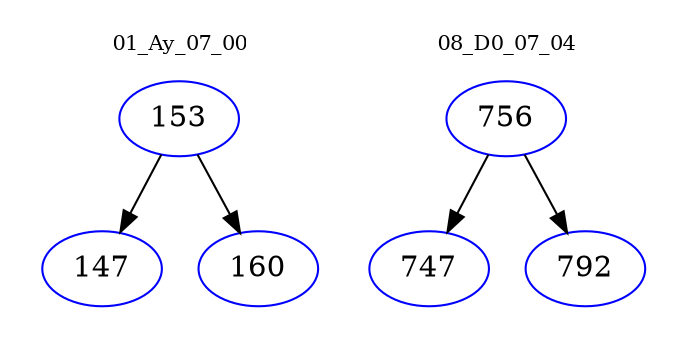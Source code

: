 digraph{
subgraph cluster_0 {
color = white
label = "01_Ay_07_00";
fontsize=10;
T0_153 [label="153", color="blue"]
T0_153 -> T0_147 [color="black"]
T0_147 [label="147", color="blue"]
T0_153 -> T0_160 [color="black"]
T0_160 [label="160", color="blue"]
}
subgraph cluster_1 {
color = white
label = "08_D0_07_04";
fontsize=10;
T1_756 [label="756", color="blue"]
T1_756 -> T1_747 [color="black"]
T1_747 [label="747", color="blue"]
T1_756 -> T1_792 [color="black"]
T1_792 [label="792", color="blue"]
}
}
